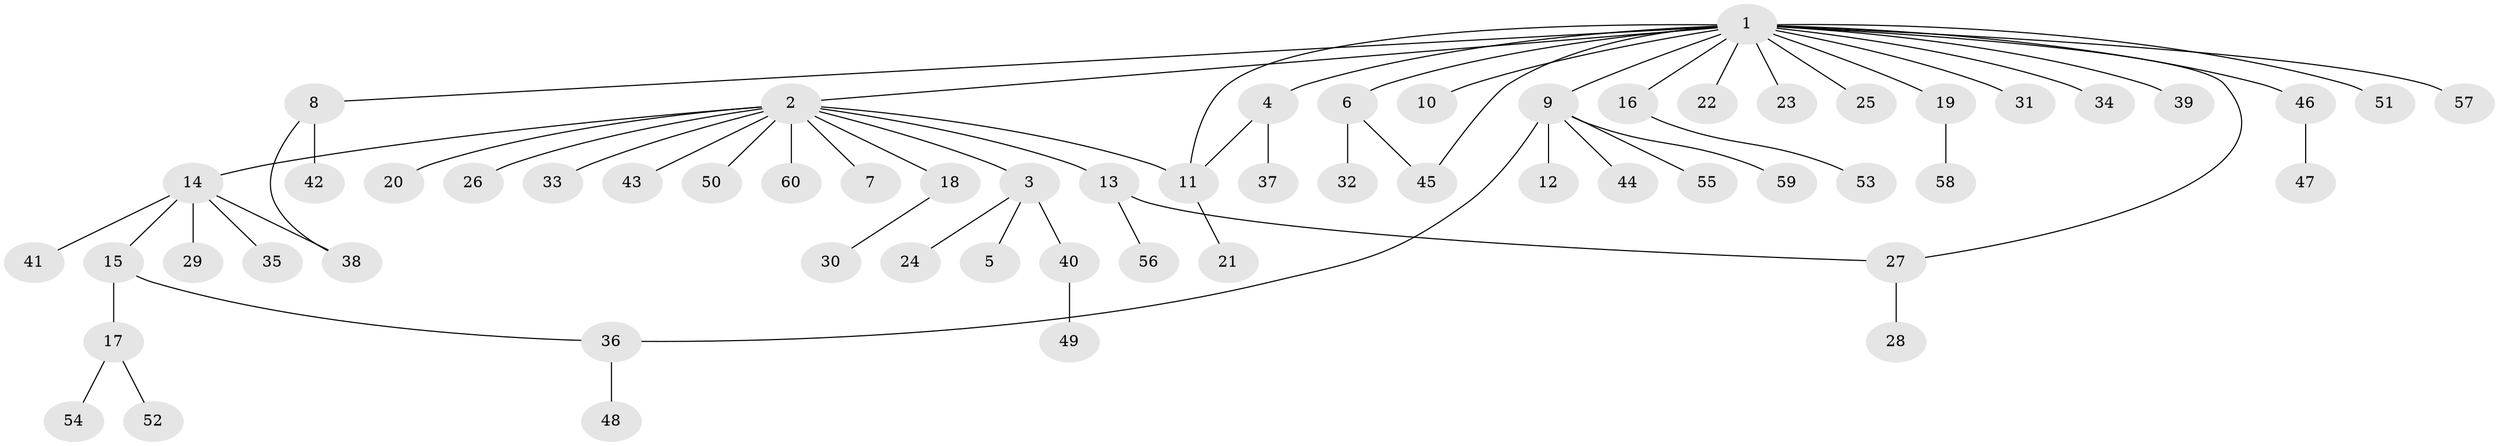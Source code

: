 // Generated by graph-tools (version 1.1) at 2025/47/03/09/25 04:47:54]
// undirected, 60 vertices, 65 edges
graph export_dot {
graph [start="1"]
  node [color=gray90,style=filled];
  1;
  2;
  3;
  4;
  5;
  6;
  7;
  8;
  9;
  10;
  11;
  12;
  13;
  14;
  15;
  16;
  17;
  18;
  19;
  20;
  21;
  22;
  23;
  24;
  25;
  26;
  27;
  28;
  29;
  30;
  31;
  32;
  33;
  34;
  35;
  36;
  37;
  38;
  39;
  40;
  41;
  42;
  43;
  44;
  45;
  46;
  47;
  48;
  49;
  50;
  51;
  52;
  53;
  54;
  55;
  56;
  57;
  58;
  59;
  60;
  1 -- 2;
  1 -- 4;
  1 -- 6;
  1 -- 8;
  1 -- 9;
  1 -- 10;
  1 -- 11;
  1 -- 16;
  1 -- 19;
  1 -- 22;
  1 -- 23;
  1 -- 25;
  1 -- 27;
  1 -- 31;
  1 -- 34;
  1 -- 39;
  1 -- 45;
  1 -- 46;
  1 -- 51;
  1 -- 57;
  2 -- 3;
  2 -- 7;
  2 -- 11;
  2 -- 13;
  2 -- 14;
  2 -- 18;
  2 -- 20;
  2 -- 26;
  2 -- 33;
  2 -- 43;
  2 -- 50;
  2 -- 60;
  3 -- 5;
  3 -- 24;
  3 -- 40;
  4 -- 11;
  4 -- 37;
  6 -- 32;
  6 -- 45;
  8 -- 38;
  8 -- 42;
  9 -- 12;
  9 -- 36;
  9 -- 44;
  9 -- 55;
  9 -- 59;
  11 -- 21;
  13 -- 27;
  13 -- 56;
  14 -- 15;
  14 -- 29;
  14 -- 35;
  14 -- 38;
  14 -- 41;
  15 -- 17;
  15 -- 36;
  16 -- 53;
  17 -- 52;
  17 -- 54;
  18 -- 30;
  19 -- 58;
  27 -- 28;
  36 -- 48;
  40 -- 49;
  46 -- 47;
}
